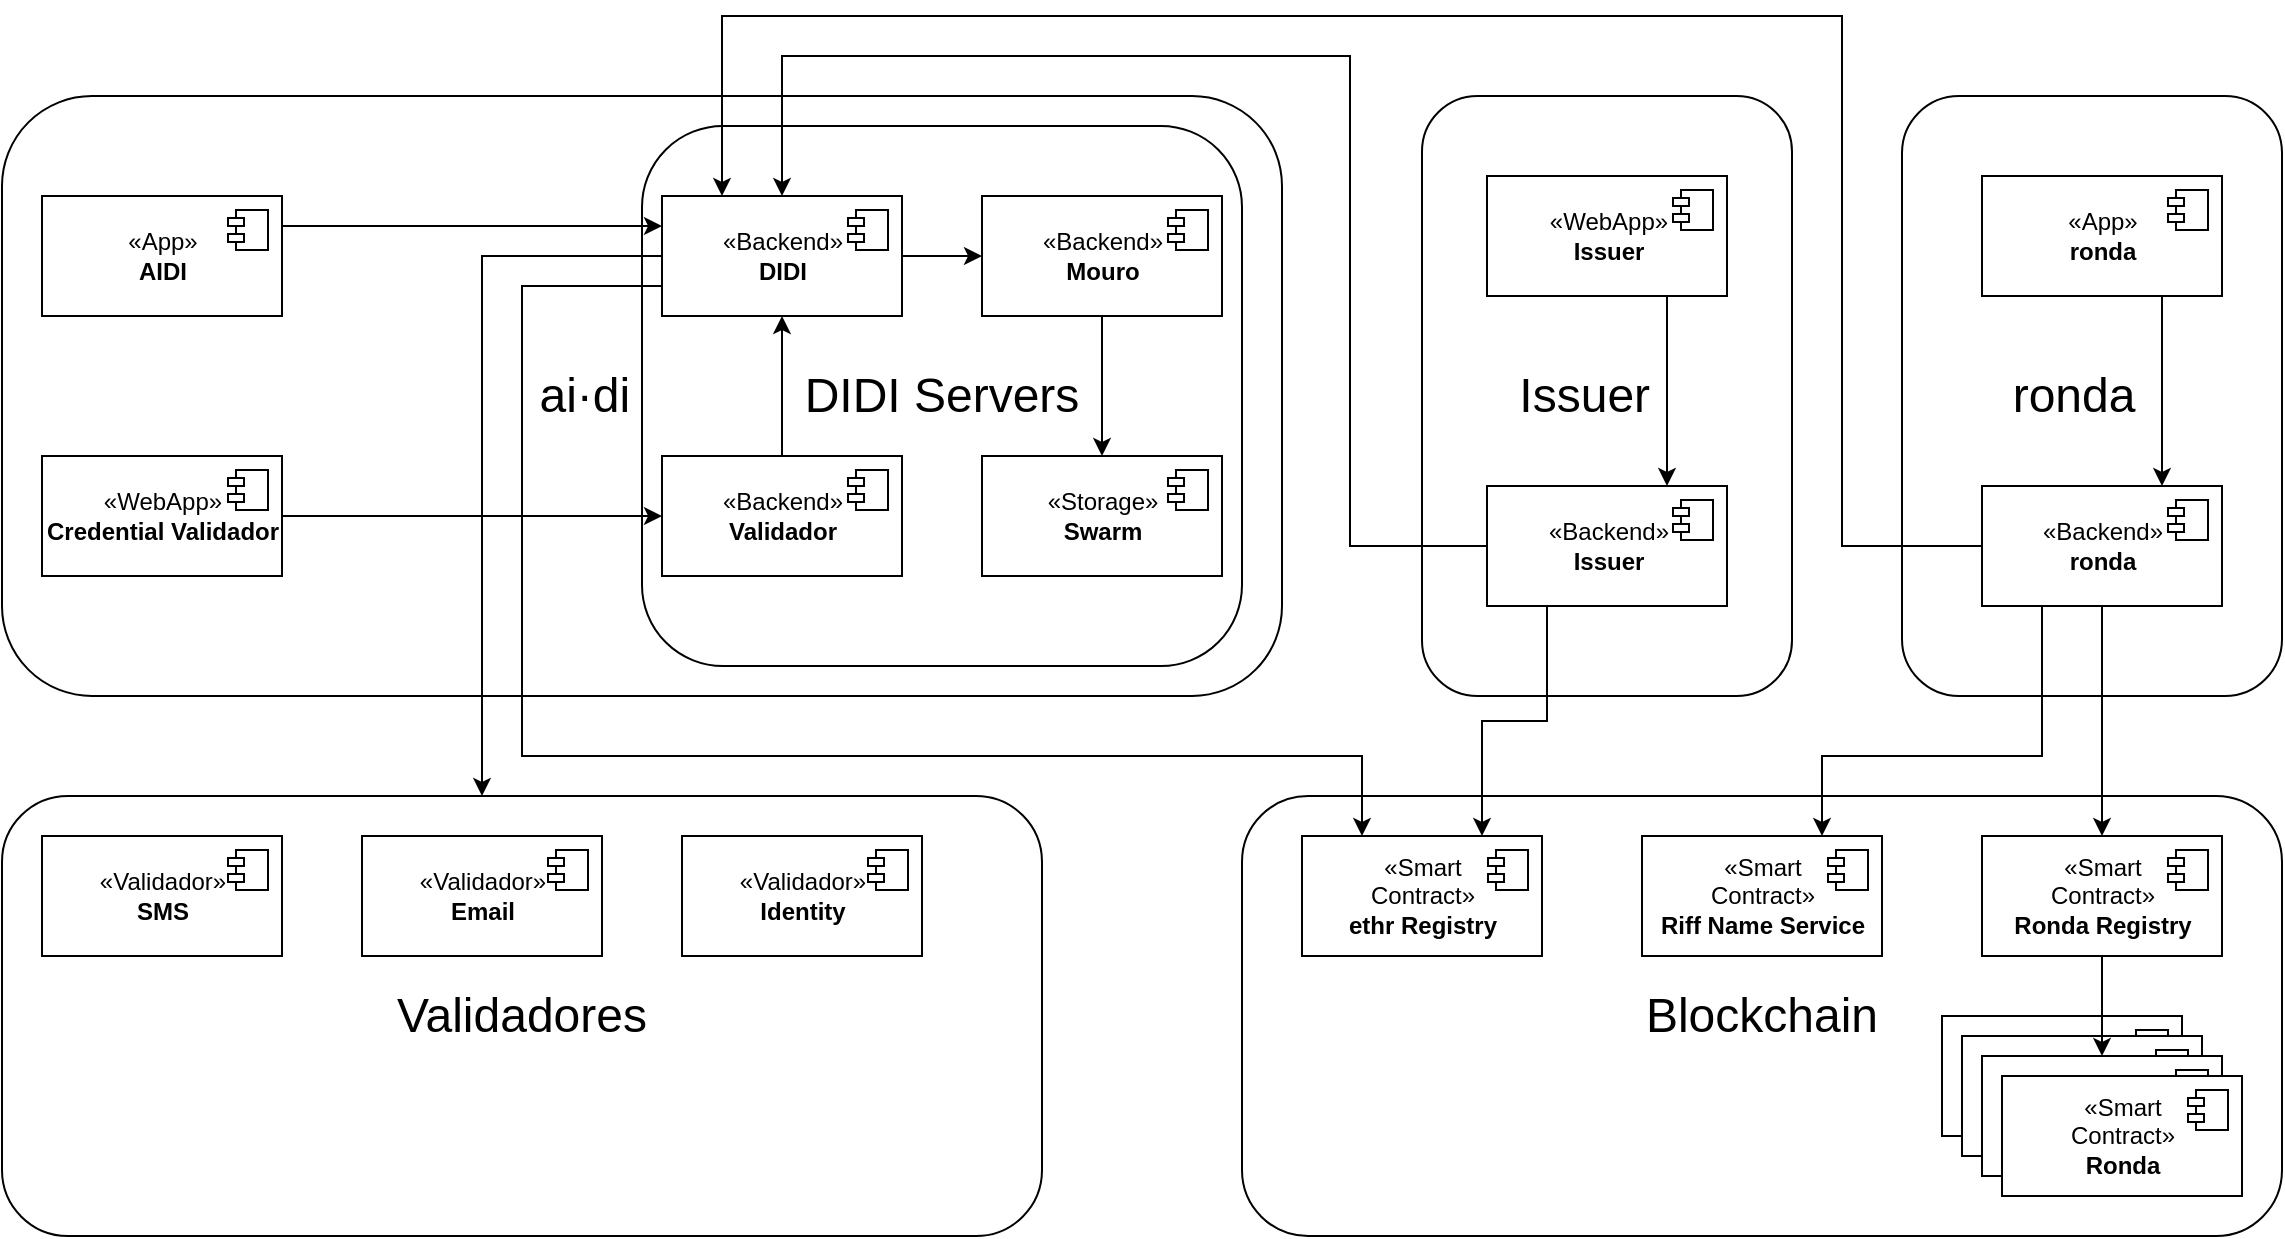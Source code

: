 <mxfile version="14.2.7" type="google"><diagram id="JnrRKpGXYaYbokQ5xsFy" name="Page-1"><mxGraphModel dx="2512" dy="741" grid="1" gridSize="10" guides="1" tooltips="1" connect="1" arrows="1" fold="1" page="1" pageScale="1" pageWidth="850" pageHeight="1100" math="0" shadow="0"><root><mxCell id="0"/><mxCell id="1" parent="0"/><mxCell id="7uWRjHPwoTHyUwCcKZdM-35" value="&lt;div align=&quot;left&quot;&gt;&lt;font style=&quot;font-size: 24px&quot;&gt;&amp;nbsp;&amp;nbsp;&amp;nbsp;&amp;nbsp;&amp;nbsp;&amp;nbsp;&amp;nbsp;&amp;nbsp;&amp;nbsp;&amp;nbsp;&amp;nbsp;&amp;nbsp;&amp;nbsp;&amp;nbsp;&amp;nbsp;&amp;nbsp;&amp;nbsp;&amp;nbsp;&amp;nbsp;&amp;nbsp;&amp;nbsp;&amp;nbsp;&amp;nbsp;&amp;nbsp;&amp;nbsp;&amp;nbsp; &amp;nbsp; &amp;nbsp;&amp;nbsp;&amp;nbsp;&amp;nbsp;&amp;nbsp;&amp;nbsp;&amp;nbsp;&amp;nbsp;&amp;nbsp;&amp;nbsp; ai·di&lt;/font&gt;&lt;/div&gt;" style="rounded=1;whiteSpace=wrap;html=1;align=left;" parent="1" vertex="1"><mxGeometry x="-180" y="50" width="640" height="300" as="geometry"/></mxCell><mxCell id="7uWRjHPwoTHyUwCcKZdM-48" value="&lt;div align=&quot;left&quot;&gt;&lt;font style=&quot;font-size: 24px&quot;&gt;&amp;nbsp;&amp;nbsp;&amp;nbsp;&amp;nbsp;&amp;nbsp;&amp;nbsp;&amp;nbsp; ronda&lt;/font&gt;&lt;/div&gt;" style="rounded=1;whiteSpace=wrap;html=1;align=left;" parent="1" vertex="1"><mxGeometry x="770" y="50" width="190" height="300" as="geometry"/></mxCell><mxCell id="7uWRjHPwoTHyUwCcKZdM-47" value="&lt;div align=&quot;left&quot;&gt;&lt;font style=&quot;font-size: 24px&quot;&gt;&amp;nbsp;&amp;nbsp;&amp;nbsp;&amp;nbsp;&amp;nbsp;&amp;nbsp; Issuer&lt;/font&gt;&lt;/div&gt;" style="rounded=1;whiteSpace=wrap;html=1;align=left;" parent="1" vertex="1"><mxGeometry x="530" y="50" width="185" height="300" as="geometry"/></mxCell><mxCell id="7uWRjHPwoTHyUwCcKZdM-46" value="&lt;font style=&quot;font-size: 24px&quot;&gt;DIDI Servers&lt;/font&gt;" style="rounded=1;whiteSpace=wrap;html=1;" parent="1" vertex="1"><mxGeometry x="140" y="65" width="300" height="270" as="geometry"/></mxCell><mxCell id="7uWRjHPwoTHyUwCcKZdM-44" value="&lt;font style=&quot;font-size: 24px&quot;&gt;Blockchain&lt;/font&gt;" style="rounded=1;whiteSpace=wrap;html=1;" parent="1" vertex="1"><mxGeometry x="440" y="400" width="520" height="220" as="geometry"/></mxCell><mxCell id="7uWRjHPwoTHyUwCcKZdM-43" value="&lt;font style=&quot;font-size: 24px&quot;&gt;Validadores&lt;/font&gt;" style="rounded=1;whiteSpace=wrap;html=1;" parent="1" vertex="1"><mxGeometry x="-180" y="400" width="520" height="220" as="geometry"/></mxCell><mxCell id="7uWRjHPwoTHyUwCcKZdM-55" style="edgeStyle=orthogonalEdgeStyle;rounded=0;orthogonalLoop=1;jettySize=auto;html=1;exitX=1;exitY=0.25;exitDx=0;exitDy=0;entryX=0;entryY=0.25;entryDx=0;entryDy=0;" parent="1" source="7uWRjHPwoTHyUwCcKZdM-1" target="7uWRjHPwoTHyUwCcKZdM-5" edge="1"><mxGeometry relative="1" as="geometry"/></mxCell><mxCell id="7uWRjHPwoTHyUwCcKZdM-1" value="«App»&lt;br&gt;&lt;b&gt;AIDI&lt;/b&gt;" style="html=1;dropTarget=0;" parent="1" vertex="1"><mxGeometry x="-160" y="100" width="120" height="60" as="geometry"/></mxCell><mxCell id="7uWRjHPwoTHyUwCcKZdM-2" value="" style="shape=module;jettyWidth=8;jettyHeight=4;" parent="7uWRjHPwoTHyUwCcKZdM-1" vertex="1"><mxGeometry x="1" width="20" height="20" relative="1" as="geometry"><mxPoint x="-27" y="7" as="offset"/></mxGeometry></mxCell><mxCell id="7uWRjHPwoTHyUwCcKZdM-57" style="edgeStyle=orthogonalEdgeStyle;rounded=0;orthogonalLoop=1;jettySize=auto;html=1;exitX=0.75;exitY=1;exitDx=0;exitDy=0;entryX=0.75;entryY=0;entryDx=0;entryDy=0;" parent="1" source="7uWRjHPwoTHyUwCcKZdM-3" target="7uWRjHPwoTHyUwCcKZdM-13" edge="1"><mxGeometry relative="1" as="geometry"/></mxCell><mxCell id="7uWRjHPwoTHyUwCcKZdM-3" value="«App»&lt;br&gt;&lt;b&gt;ronda&lt;/b&gt;" style="html=1;dropTarget=0;" parent="1" vertex="1"><mxGeometry x="810" y="90" width="120" height="60" as="geometry"/></mxCell><mxCell id="7uWRjHPwoTHyUwCcKZdM-4" value="" style="shape=module;jettyWidth=8;jettyHeight=4;" parent="7uWRjHPwoTHyUwCcKZdM-3" vertex="1"><mxGeometry x="1" width="20" height="20" relative="1" as="geometry"><mxPoint x="-27" y="7" as="offset"/></mxGeometry></mxCell><mxCell id="7uWRjHPwoTHyUwCcKZdM-49" style="edgeStyle=orthogonalEdgeStyle;rounded=0;orthogonalLoop=1;jettySize=auto;html=1;exitX=0;exitY=0.5;exitDx=0;exitDy=0;" parent="1" source="7uWRjHPwoTHyUwCcKZdM-5" target="7uWRjHPwoTHyUwCcKZdM-43" edge="1"><mxGeometry relative="1" as="geometry"><Array as="points"><mxPoint x="60" y="130"/></Array></mxGeometry></mxCell><mxCell id="7uWRjHPwoTHyUwCcKZdM-50" style="edgeStyle=orthogonalEdgeStyle;rounded=0;orthogonalLoop=1;jettySize=auto;html=1;" parent="1" source="7uWRjHPwoTHyUwCcKZdM-5" target="7uWRjHPwoTHyUwCcKZdM-7" edge="1"><mxGeometry relative="1" as="geometry"/></mxCell><mxCell id="7uWRjHPwoTHyUwCcKZdM-62" style="edgeStyle=orthogonalEdgeStyle;rounded=0;orthogonalLoop=1;jettySize=auto;html=1;exitX=0;exitY=0.75;exitDx=0;exitDy=0;entryX=0.25;entryY=0;entryDx=0;entryDy=0;" parent="1" source="7uWRjHPwoTHyUwCcKZdM-5" target="7uWRjHPwoTHyUwCcKZdM-11" edge="1"><mxGeometry relative="1" as="geometry"><Array as="points"><mxPoint x="80" y="145"/><mxPoint x="80" y="380"/><mxPoint x="500" y="380"/></Array></mxGeometry></mxCell><mxCell id="7uWRjHPwoTHyUwCcKZdM-5" value="«Backend»&lt;br&gt;&lt;b&gt;DIDI&lt;/b&gt;" style="html=1;dropTarget=0;" parent="1" vertex="1"><mxGeometry x="150" y="100" width="120" height="60" as="geometry"/></mxCell><mxCell id="7uWRjHPwoTHyUwCcKZdM-6" value="" style="shape=module;jettyWidth=8;jettyHeight=4;" parent="7uWRjHPwoTHyUwCcKZdM-5" vertex="1"><mxGeometry x="1" width="20" height="20" relative="1" as="geometry"><mxPoint x="-27" y="7" as="offset"/></mxGeometry></mxCell><mxCell id="7uWRjHPwoTHyUwCcKZdM-52" style="edgeStyle=orthogonalEdgeStyle;rounded=0;orthogonalLoop=1;jettySize=auto;html=1;" parent="1" source="7uWRjHPwoTHyUwCcKZdM-7" target="7uWRjHPwoTHyUwCcKZdM-15" edge="1"><mxGeometry relative="1" as="geometry"/></mxCell><mxCell id="7uWRjHPwoTHyUwCcKZdM-7" value="«Backend»&lt;br&gt;&lt;b&gt;Mouro&lt;/b&gt;" style="html=1;dropTarget=0;" parent="1" vertex="1"><mxGeometry x="310" y="100" width="120" height="60" as="geometry"/></mxCell><mxCell id="7uWRjHPwoTHyUwCcKZdM-8" value="" style="shape=module;jettyWidth=8;jettyHeight=4;" parent="7uWRjHPwoTHyUwCcKZdM-7" vertex="1"><mxGeometry x="1" width="20" height="20" relative="1" as="geometry"><mxPoint x="-27" y="7" as="offset"/></mxGeometry></mxCell><mxCell id="7uWRjHPwoTHyUwCcKZdM-9" value="«Smart &lt;br&gt;Contract»&lt;br&gt;&lt;b&gt;Riff Name Service&lt;br&gt;&lt;/b&gt;" style="html=1;dropTarget=0;" parent="1" vertex="1"><mxGeometry x="640" y="420" width="120" height="60" as="geometry"/></mxCell><mxCell id="7uWRjHPwoTHyUwCcKZdM-10" value="" style="shape=module;jettyWidth=8;jettyHeight=4;" parent="7uWRjHPwoTHyUwCcKZdM-9" vertex="1"><mxGeometry x="1" width="20" height="20" relative="1" as="geometry"><mxPoint x="-27" y="7" as="offset"/></mxGeometry></mxCell><mxCell id="7uWRjHPwoTHyUwCcKZdM-11" value="«Smart &lt;br&gt;Contract»&lt;br&gt;&lt;b&gt;ethr Registry&lt;br&gt;&lt;/b&gt;" style="html=1;dropTarget=0;" parent="1" vertex="1"><mxGeometry x="470" y="420" width="120" height="60" as="geometry"/></mxCell><mxCell id="7uWRjHPwoTHyUwCcKZdM-12" value="" style="shape=module;jettyWidth=8;jettyHeight=4;" parent="7uWRjHPwoTHyUwCcKZdM-11" vertex="1"><mxGeometry x="1" width="20" height="20" relative="1" as="geometry"><mxPoint x="-27" y="7" as="offset"/></mxGeometry></mxCell><mxCell id="7uWRjHPwoTHyUwCcKZdM-54" style="edgeStyle=orthogonalEdgeStyle;rounded=0;orthogonalLoop=1;jettySize=auto;html=1;entryX=0.25;entryY=0;entryDx=0;entryDy=0;" parent="1" source="7uWRjHPwoTHyUwCcKZdM-13" target="7uWRjHPwoTHyUwCcKZdM-5" edge="1"><mxGeometry relative="1" as="geometry"><Array as="points"><mxPoint x="740" y="275"/><mxPoint x="740" y="10"/><mxPoint x="180" y="10"/></Array></mxGeometry></mxCell><mxCell id="7uWRjHPwoTHyUwCcKZdM-58" style="edgeStyle=orthogonalEdgeStyle;rounded=0;orthogonalLoop=1;jettySize=auto;html=1;" parent="1" source="7uWRjHPwoTHyUwCcKZdM-13" target="7uWRjHPwoTHyUwCcKZdM-19" edge="1"><mxGeometry relative="1" as="geometry"/></mxCell><mxCell id="7uWRjHPwoTHyUwCcKZdM-60" style="edgeStyle=orthogonalEdgeStyle;rounded=0;orthogonalLoop=1;jettySize=auto;html=1;exitX=0.25;exitY=1;exitDx=0;exitDy=0;entryX=0.75;entryY=0;entryDx=0;entryDy=0;" parent="1" source="7uWRjHPwoTHyUwCcKZdM-13" target="7uWRjHPwoTHyUwCcKZdM-9" edge="1"><mxGeometry relative="1" as="geometry"><Array as="points"><mxPoint x="840" y="380"/><mxPoint x="730" y="380"/></Array></mxGeometry></mxCell><mxCell id="7uWRjHPwoTHyUwCcKZdM-13" value="«Backend»&lt;br&gt;&lt;b&gt;ronda&lt;/b&gt;" style="html=1;dropTarget=0;" parent="1" vertex="1"><mxGeometry x="810" y="245" width="120" height="60" as="geometry"/></mxCell><mxCell id="7uWRjHPwoTHyUwCcKZdM-14" value="" style="shape=module;jettyWidth=8;jettyHeight=4;" parent="7uWRjHPwoTHyUwCcKZdM-13" vertex="1"><mxGeometry x="1" width="20" height="20" relative="1" as="geometry"><mxPoint x="-27" y="7" as="offset"/></mxGeometry></mxCell><mxCell id="7uWRjHPwoTHyUwCcKZdM-15" value="«Storage»&lt;br&gt;&lt;b&gt;Swarm&lt;/b&gt;" style="html=1;dropTarget=0;" parent="1" vertex="1"><mxGeometry x="310" y="230" width="120" height="60" as="geometry"/></mxCell><mxCell id="7uWRjHPwoTHyUwCcKZdM-16" value="" style="shape=module;jettyWidth=8;jettyHeight=4;" parent="7uWRjHPwoTHyUwCcKZdM-15" vertex="1"><mxGeometry x="1" width="20" height="20" relative="1" as="geometry"><mxPoint x="-27" y="7" as="offset"/></mxGeometry></mxCell><mxCell id="7uWRjHPwoTHyUwCcKZdM-19" value="«Smart &lt;br&gt;Contract»&lt;br&gt;&lt;b&gt;Ronda Registry&lt;br&gt;&lt;/b&gt;" style="html=1;dropTarget=0;" parent="1" vertex="1"><mxGeometry x="810" y="420" width="120" height="60" as="geometry"/></mxCell><mxCell id="7uWRjHPwoTHyUwCcKZdM-20" value="" style="shape=module;jettyWidth=8;jettyHeight=4;" parent="7uWRjHPwoTHyUwCcKZdM-19" vertex="1"><mxGeometry x="1" width="20" height="20" relative="1" as="geometry"><mxPoint x="-27" y="7" as="offset"/></mxGeometry></mxCell><mxCell id="7uWRjHPwoTHyUwCcKZdM-21" value="«Smart &lt;br&gt;Contract»&lt;br&gt;&lt;b&gt;Ronda&lt;br&gt;&lt;/b&gt;" style="html=1;dropTarget=0;" parent="1" vertex="1"><mxGeometry x="790" y="510" width="120" height="60" as="geometry"/></mxCell><mxCell id="7uWRjHPwoTHyUwCcKZdM-22" value="" style="shape=module;jettyWidth=8;jettyHeight=4;" parent="7uWRjHPwoTHyUwCcKZdM-21" vertex="1"><mxGeometry x="1" width="20" height="20" relative="1" as="geometry"><mxPoint x="-27" y="7" as="offset"/></mxGeometry></mxCell><mxCell id="7uWRjHPwoTHyUwCcKZdM-23" value="«Smart &lt;br&gt;Contract»&lt;br&gt;&lt;b&gt;Ronda&lt;br&gt;&lt;/b&gt;" style="html=1;dropTarget=0;" parent="1" vertex="1"><mxGeometry x="800" y="520" width="120" height="60" as="geometry"/></mxCell><mxCell id="7uWRjHPwoTHyUwCcKZdM-24" value="" style="shape=module;jettyWidth=8;jettyHeight=4;" parent="7uWRjHPwoTHyUwCcKZdM-23" vertex="1"><mxGeometry x="1" width="20" height="20" relative="1" as="geometry"><mxPoint x="-27" y="7" as="offset"/></mxGeometry></mxCell><mxCell id="7uWRjHPwoTHyUwCcKZdM-25" value="«Smart &lt;br&gt;Contract»&lt;br&gt;&lt;b&gt;Ronda&lt;br&gt;&lt;/b&gt;" style="html=1;dropTarget=0;" parent="1" vertex="1"><mxGeometry x="810" y="530" width="120" height="60" as="geometry"/></mxCell><mxCell id="7uWRjHPwoTHyUwCcKZdM-26" value="" style="shape=module;jettyWidth=8;jettyHeight=4;" parent="7uWRjHPwoTHyUwCcKZdM-25" vertex="1"><mxGeometry x="1" width="20" height="20" relative="1" as="geometry"><mxPoint x="-27" y="7" as="offset"/></mxGeometry></mxCell><mxCell id="7uWRjHPwoTHyUwCcKZdM-27" value="«Smart &lt;br&gt;Contract»&lt;br&gt;&lt;b&gt;Ronda&lt;br&gt;&lt;/b&gt;" style="html=1;dropTarget=0;" parent="1" vertex="1"><mxGeometry x="820" y="540" width="120" height="60" as="geometry"/></mxCell><mxCell id="7uWRjHPwoTHyUwCcKZdM-28" value="" style="shape=module;jettyWidth=8;jettyHeight=4;" parent="7uWRjHPwoTHyUwCcKZdM-27" vertex="1"><mxGeometry x="1" width="20" height="20" relative="1" as="geometry"><mxPoint x="-27" y="7" as="offset"/></mxGeometry></mxCell><mxCell id="7uWRjHPwoTHyUwCcKZdM-56" style="edgeStyle=orthogonalEdgeStyle;rounded=0;orthogonalLoop=1;jettySize=auto;html=1;exitX=0.75;exitY=1;exitDx=0;exitDy=0;entryX=0.75;entryY=0;entryDx=0;entryDy=0;" parent="1" source="7uWRjHPwoTHyUwCcKZdM-29" target="7uWRjHPwoTHyUwCcKZdM-33" edge="1"><mxGeometry relative="1" as="geometry"/></mxCell><mxCell id="7uWRjHPwoTHyUwCcKZdM-29" value="«WebApp»&lt;br&gt;&lt;b&gt;Issuer&lt;/b&gt;" style="html=1;dropTarget=0;" parent="1" vertex="1"><mxGeometry x="562.5" y="90" width="120" height="60" as="geometry"/></mxCell><mxCell id="7uWRjHPwoTHyUwCcKZdM-30" value="" style="shape=module;jettyWidth=8;jettyHeight=4;" parent="7uWRjHPwoTHyUwCcKZdM-29" vertex="1"><mxGeometry x="1" width="20" height="20" relative="1" as="geometry"><mxPoint x="-27" y="7" as="offset"/></mxGeometry></mxCell><mxCell id="7uWRjHPwoTHyUwCcKZdM-53" style="edgeStyle=orthogonalEdgeStyle;rounded=0;orthogonalLoop=1;jettySize=auto;html=1;entryX=0.5;entryY=0;entryDx=0;entryDy=0;" parent="1" source="7uWRjHPwoTHyUwCcKZdM-33" target="7uWRjHPwoTHyUwCcKZdM-5" edge="1"><mxGeometry relative="1" as="geometry"><Array as="points"><mxPoint x="494" y="275"/><mxPoint x="494" y="30"/><mxPoint x="210" y="30"/></Array></mxGeometry></mxCell><mxCell id="7uWRjHPwoTHyUwCcKZdM-72" style="edgeStyle=orthogonalEdgeStyle;rounded=0;orthogonalLoop=1;jettySize=auto;html=1;exitX=0.25;exitY=1;exitDx=0;exitDy=0;entryX=0.75;entryY=0;entryDx=0;entryDy=0;" parent="1" source="7uWRjHPwoTHyUwCcKZdM-33" target="7uWRjHPwoTHyUwCcKZdM-11" edge="1"><mxGeometry relative="1" as="geometry"/></mxCell><mxCell id="7uWRjHPwoTHyUwCcKZdM-33" value="«Backend»&lt;br&gt;&lt;b&gt;Issuer&lt;/b&gt;" style="html=1;dropTarget=0;" parent="1" vertex="1"><mxGeometry x="562.5" y="245" width="120" height="60" as="geometry"/></mxCell><mxCell id="7uWRjHPwoTHyUwCcKZdM-34" value="" style="shape=module;jettyWidth=8;jettyHeight=4;" parent="7uWRjHPwoTHyUwCcKZdM-33" vertex="1"><mxGeometry x="1" width="20" height="20" relative="1" as="geometry"><mxPoint x="-27" y="7" as="offset"/></mxGeometry></mxCell><mxCell id="7uWRjHPwoTHyUwCcKZdM-36" value="«Validador»&lt;br&gt;&lt;b&gt;SMS&lt;br&gt;&lt;/b&gt;" style="html=1;dropTarget=0;" parent="1" vertex="1"><mxGeometry x="-160" y="420" width="120" height="60" as="geometry"/></mxCell><mxCell id="7uWRjHPwoTHyUwCcKZdM-37" value="" style="shape=module;jettyWidth=8;jettyHeight=4;" parent="7uWRjHPwoTHyUwCcKZdM-36" vertex="1"><mxGeometry x="1" width="20" height="20" relative="1" as="geometry"><mxPoint x="-27" y="7" as="offset"/></mxGeometry></mxCell><mxCell id="7uWRjHPwoTHyUwCcKZdM-39" value="«Validador»&lt;br&gt;&lt;b&gt;Email&lt;br&gt;&lt;/b&gt;" style="html=1;dropTarget=0;" parent="1" vertex="1"><mxGeometry y="420" width="120" height="60" as="geometry"/></mxCell><mxCell id="7uWRjHPwoTHyUwCcKZdM-40" value="" style="shape=module;jettyWidth=8;jettyHeight=4;" parent="7uWRjHPwoTHyUwCcKZdM-39" vertex="1"><mxGeometry x="1" width="20" height="20" relative="1" as="geometry"><mxPoint x="-27" y="7" as="offset"/></mxGeometry></mxCell><mxCell id="7uWRjHPwoTHyUwCcKZdM-41" value="«Validador»&lt;br&gt;&lt;b&gt;Identity&lt;br&gt;&lt;/b&gt;" style="html=1;dropTarget=0;" parent="1" vertex="1"><mxGeometry x="160" y="420" width="120" height="60" as="geometry"/></mxCell><mxCell id="7uWRjHPwoTHyUwCcKZdM-42" value="" style="shape=module;jettyWidth=8;jettyHeight=4;" parent="7uWRjHPwoTHyUwCcKZdM-41" vertex="1"><mxGeometry x="1" width="20" height="20" relative="1" as="geometry"><mxPoint x="-27" y="7" as="offset"/></mxGeometry></mxCell><mxCell id="7uWRjHPwoTHyUwCcKZdM-59" style="edgeStyle=orthogonalEdgeStyle;rounded=0;orthogonalLoop=1;jettySize=auto;html=1;entryX=0.5;entryY=0;entryDx=0;entryDy=0;" parent="1" source="7uWRjHPwoTHyUwCcKZdM-19" target="7uWRjHPwoTHyUwCcKZdM-25" edge="1"><mxGeometry relative="1" as="geometry"/></mxCell><mxCell id="7uWRjHPwoTHyUwCcKZdM-71" style="edgeStyle=orthogonalEdgeStyle;rounded=0;orthogonalLoop=1;jettySize=auto;html=1;" parent="1" source="7uWRjHPwoTHyUwCcKZdM-63" target="7uWRjHPwoTHyUwCcKZdM-68" edge="1"><mxGeometry relative="1" as="geometry"/></mxCell><mxCell id="7uWRjHPwoTHyUwCcKZdM-63" value="«WebApp»&lt;br&gt;&lt;b&gt;Credential Validador&lt;br&gt;&lt;/b&gt;" style="html=1;dropTarget=0;" parent="1" vertex="1"><mxGeometry x="-160" y="230" width="120" height="60" as="geometry"/></mxCell><mxCell id="7uWRjHPwoTHyUwCcKZdM-64" value="" style="shape=module;jettyWidth=8;jettyHeight=4;" parent="7uWRjHPwoTHyUwCcKZdM-63" vertex="1"><mxGeometry x="1" width="20" height="20" relative="1" as="geometry"><mxPoint x="-27" y="7" as="offset"/></mxGeometry></mxCell><mxCell id="7uWRjHPwoTHyUwCcKZdM-70" style="edgeStyle=orthogonalEdgeStyle;rounded=0;orthogonalLoop=1;jettySize=auto;html=1;" parent="1" source="7uWRjHPwoTHyUwCcKZdM-68" target="7uWRjHPwoTHyUwCcKZdM-5" edge="1"><mxGeometry relative="1" as="geometry"/></mxCell><mxCell id="7uWRjHPwoTHyUwCcKZdM-68" value="«Backend»&lt;br&gt;&lt;b&gt;Validador&lt;/b&gt;" style="html=1;dropTarget=0;" parent="1" vertex="1"><mxGeometry x="150" y="230" width="120" height="60" as="geometry"/></mxCell><mxCell id="7uWRjHPwoTHyUwCcKZdM-69" value="" style="shape=module;jettyWidth=8;jettyHeight=4;" parent="7uWRjHPwoTHyUwCcKZdM-68" vertex="1"><mxGeometry x="1" width="20" height="20" relative="1" as="geometry"><mxPoint x="-27" y="7" as="offset"/></mxGeometry></mxCell></root></mxGraphModel></diagram></mxfile>